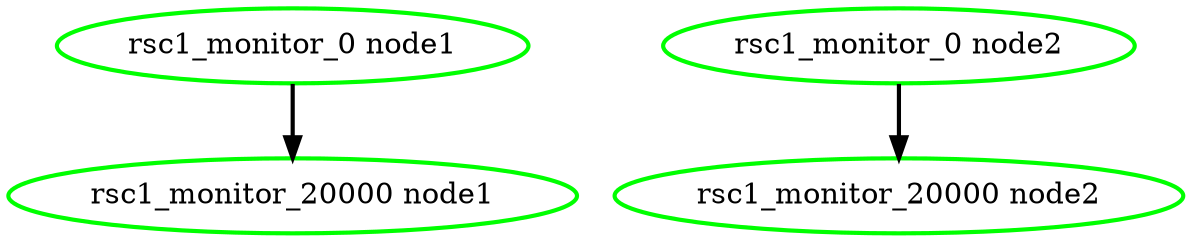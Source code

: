 digraph "g" {
"rsc1_monitor_0 node1" -> "rsc1_monitor_20000 node1" [ style = bold]
"rsc1_monitor_0 node1" [ style=bold color="green" fontcolor="black" ]
"rsc1_monitor_0 node2" -> "rsc1_monitor_20000 node2" [ style = bold]
"rsc1_monitor_0 node2" [ style=bold color="green" fontcolor="black" ]
"rsc1_monitor_20000 node1" [ style=bold color="green" fontcolor="black" ]
"rsc1_monitor_20000 node2" [ style=bold color="green" fontcolor="black" ]
}
